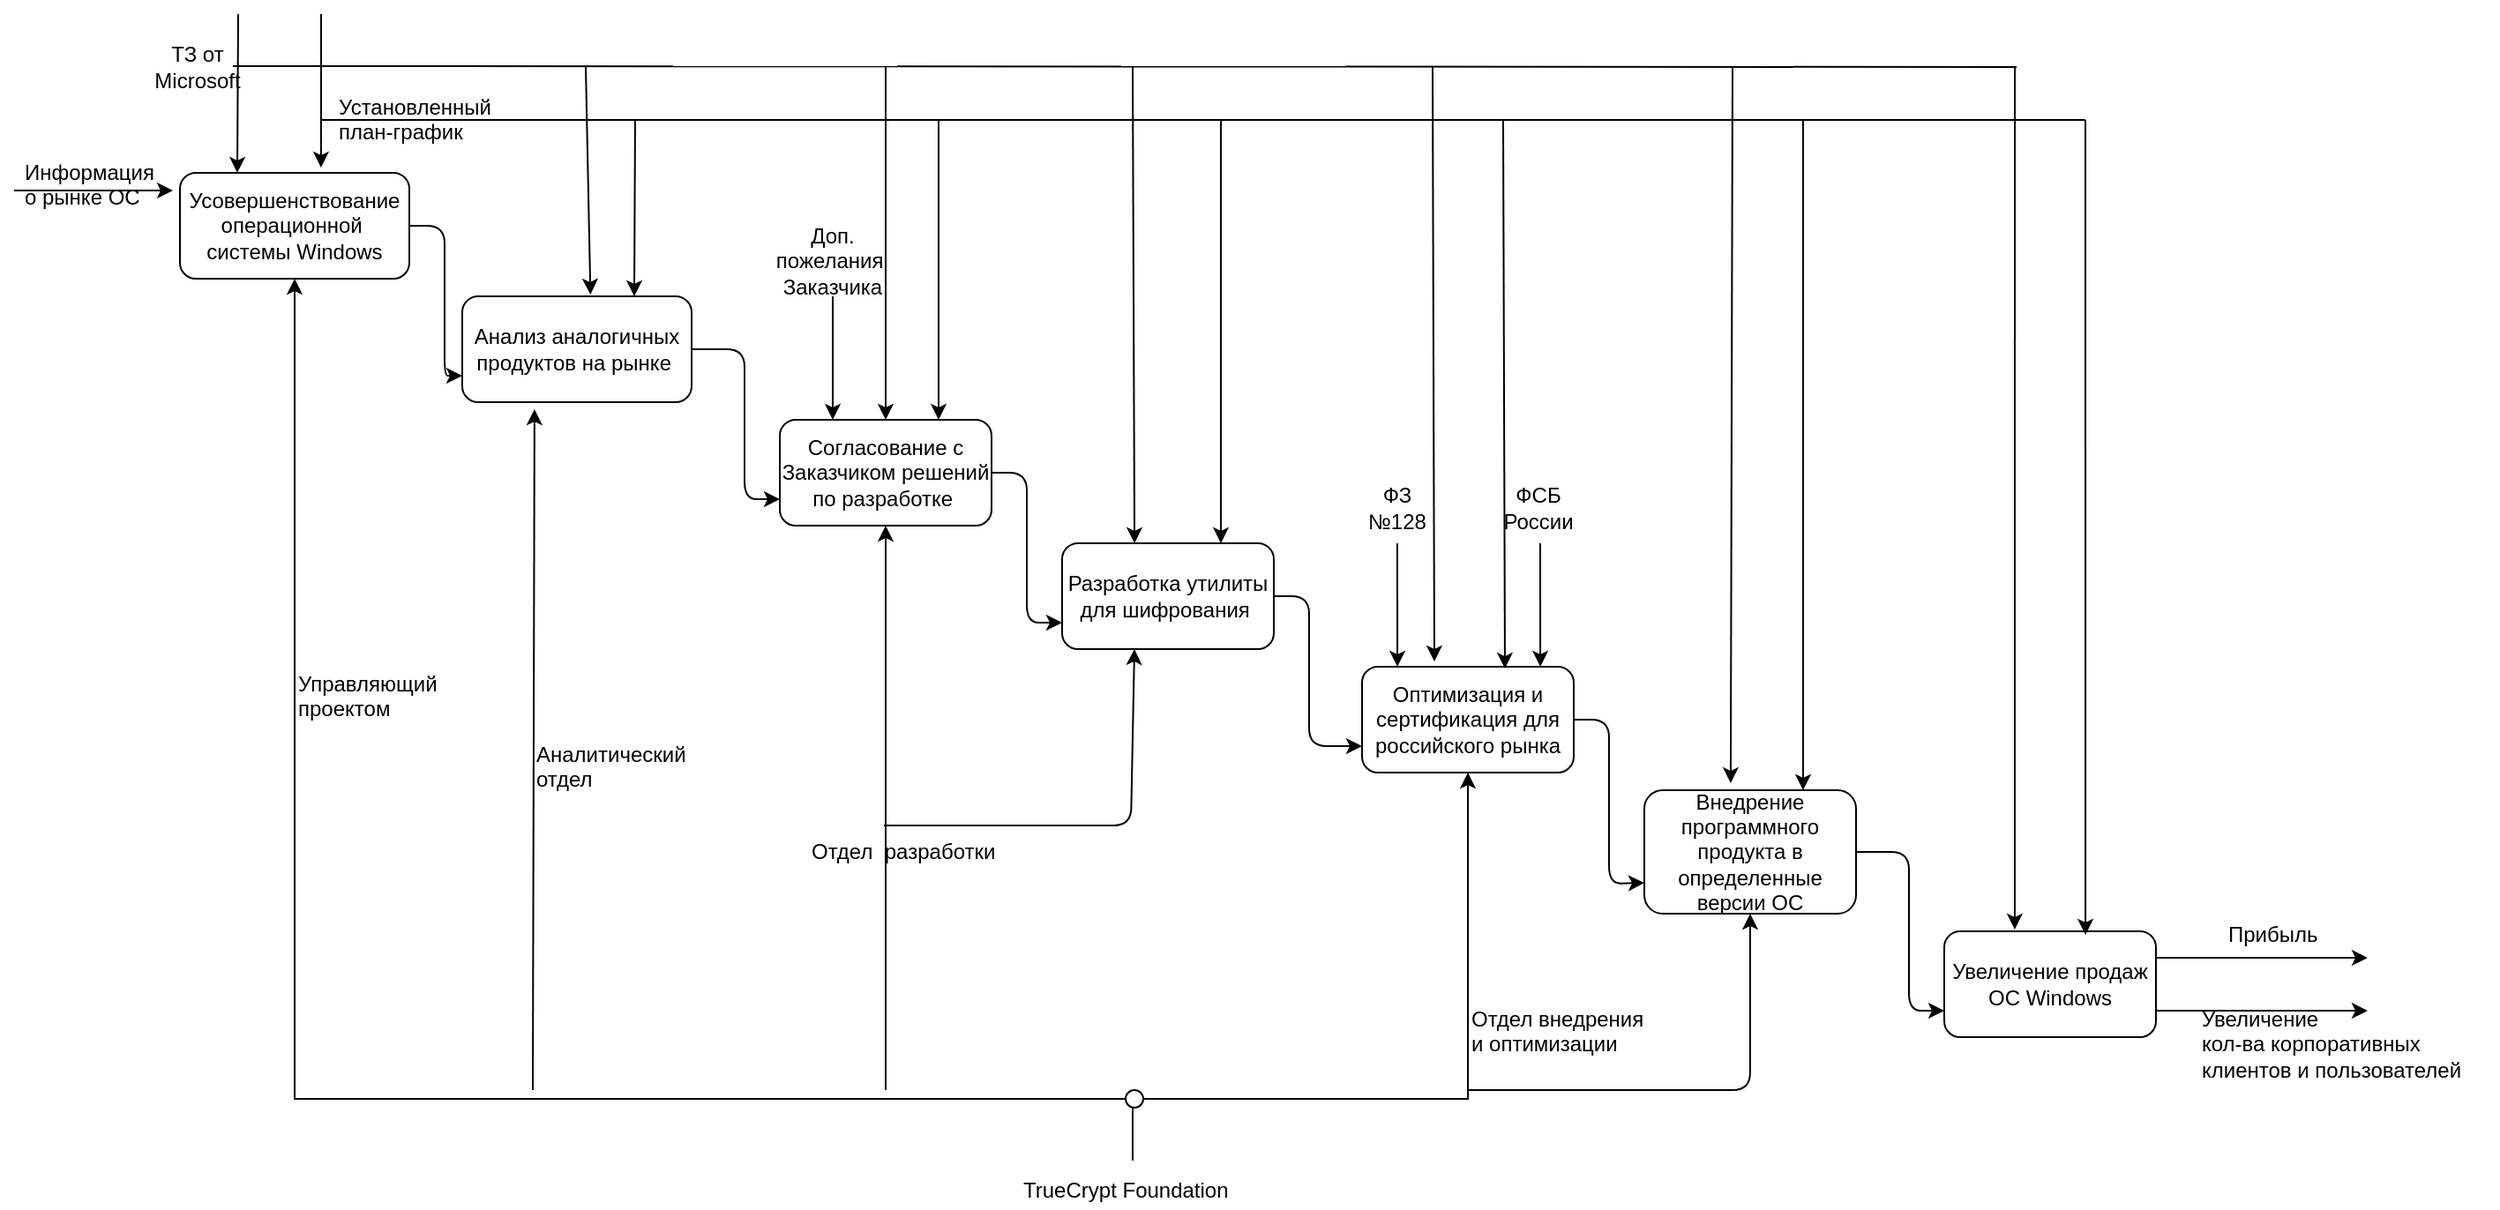 <mxfile version="12.1.2" type="github" pages="1"><diagram id="iFJ3UqBMv7c4GuACRxLd" name="Page-1"><mxGraphModel dx="1599" dy="1661" grid="1" gridSize="10" guides="1" tooltips="1" connect="1" arrows="1" fold="1" page="1" pageScale="1" pageWidth="827" pageHeight="1169" math="0" shadow="0"><root><mxCell id="0"/><mxCell id="1" parent="0"/><mxCell id="XXjNmAMj_q7WayJUJYUW-1" value="Усовершенствование&lt;br&gt;операционной&amp;nbsp;&lt;br&gt;системы Windows" style="rounded=1;whiteSpace=wrap;html=1;" parent="1" vertex="1"><mxGeometry x="80" y="70" width="130" height="60" as="geometry"/></mxCell><mxCell id="XXjNmAMj_q7WayJUJYUW-4" value="Анализ аналогичных продуктов на рынке&amp;nbsp;" style="rounded=1;whiteSpace=wrap;html=1;" parent="1" vertex="1"><mxGeometry x="240" y="140" width="130" height="60" as="geometry"/></mxCell><mxCell id="XXjNmAMj_q7WayJUJYUW-5" value="Согласование с Заказчиком решений по разработке&amp;nbsp;" style="rounded=1;whiteSpace=wrap;html=1;" parent="1" vertex="1"><mxGeometry x="420" y="210" width="120" height="60" as="geometry"/></mxCell><mxCell id="XXjNmAMj_q7WayJUJYUW-6" value="Разработка утилиты для шифрования&amp;nbsp;" style="rounded=1;whiteSpace=wrap;html=1;" parent="1" vertex="1"><mxGeometry x="580" y="280" width="120" height="60" as="geometry"/></mxCell><mxCell id="XXjNmAMj_q7WayJUJYUW-7" value="Оптимизация и сертификация для российского рынка" style="rounded=1;whiteSpace=wrap;html=1;" parent="1" vertex="1"><mxGeometry x="750" y="350" width="120" height="60" as="geometry"/></mxCell><mxCell id="XXjNmAMj_q7WayJUJYUW-8" value="Внедрение программного продукта в определенные версии ОС" style="rounded=1;whiteSpace=wrap;html=1;" parent="1" vertex="1"><mxGeometry x="910" y="420" width="120" height="70" as="geometry"/></mxCell><mxCell id="XXjNmAMj_q7WayJUJYUW-49" style="edgeStyle=orthogonalEdgeStyle;rounded=0;orthogonalLoop=1;jettySize=auto;html=1;exitX=1;exitY=0.25;exitDx=0;exitDy=0;" parent="1" source="XXjNmAMj_q7WayJUJYUW-9" edge="1"><mxGeometry relative="1" as="geometry"><mxPoint x="1320" y="515" as="targetPoint"/></mxGeometry></mxCell><mxCell id="XXjNmAMj_q7WayJUJYUW-51" style="edgeStyle=orthogonalEdgeStyle;rounded=0;orthogonalLoop=1;jettySize=auto;html=1;exitX=1;exitY=0.75;exitDx=0;exitDy=0;" parent="1" source="XXjNmAMj_q7WayJUJYUW-9" edge="1"><mxGeometry relative="1" as="geometry"><mxPoint x="1320" y="545" as="targetPoint"/></mxGeometry></mxCell><mxCell id="XXjNmAMj_q7WayJUJYUW-9" value="Увеличение продаж ОС Windows" style="rounded=1;whiteSpace=wrap;html=1;" parent="1" vertex="1"><mxGeometry x="1080" y="500" width="120" height="60" as="geometry"/></mxCell><mxCell id="XXjNmAMj_q7WayJUJYUW-15" value="" style="endArrow=classic;html=1;entryX=0.25;entryY=0;entryDx=0;entryDy=0;" parent="1" target="XXjNmAMj_q7WayJUJYUW-1" edge="1"><mxGeometry width="50" height="50" relative="1" as="geometry"><mxPoint x="113" y="-20" as="sourcePoint"/><mxPoint x="170" as="targetPoint"/></mxGeometry></mxCell><mxCell id="XXjNmAMj_q7WayJUJYUW-18" value="ТЗ от&lt;br&gt;Microsoft" style="text;html=1;strokeColor=none;fillColor=none;align=center;verticalAlign=middle;whiteSpace=wrap;rounded=0;" parent="1" vertex="1"><mxGeometry x="70" width="40" height="20" as="geometry"/></mxCell><mxCell id="XXjNmAMj_q7WayJUJYUW-20" value="" style="endArrow=classic;html=1;entryX=0.615;entryY=-0.05;entryDx=0;entryDy=0;entryPerimeter=0;" parent="1" target="XXjNmAMj_q7WayJUJYUW-1" edge="1"><mxGeometry width="50" height="50" relative="1" as="geometry"><mxPoint x="160" y="-20" as="sourcePoint"/><mxPoint x="200" y="-20" as="targetPoint"/><Array as="points"><mxPoint x="160" y="20"/><mxPoint x="160" y="40"/></Array></mxGeometry></mxCell><mxCell id="XXjNmAMj_q7WayJUJYUW-22" value="" style="endArrow=none;html=1;" parent="1" edge="1"><mxGeometry width="50" height="50" relative="1" as="geometry"><mxPoint x="160" y="40" as="sourcePoint"/><mxPoint x="1160" y="40" as="targetPoint"/></mxGeometry></mxCell><mxCell id="XXjNmAMj_q7WayJUJYUW-23" value="" style="endArrow=classic;html=1;entryX=0.75;entryY=0;entryDx=0;entryDy=0;" parent="1" target="XXjNmAMj_q7WayJUJYUW-8" edge="1"><mxGeometry width="50" height="50" relative="1" as="geometry"><mxPoint x="1000" y="40" as="sourcePoint"/><mxPoint x="1050" y="110" as="targetPoint"/></mxGeometry></mxCell><mxCell id="XXjNmAMj_q7WayJUJYUW-24" value="" style="endArrow=classic;html=1;entryX=0.675;entryY=0.017;entryDx=0;entryDy=0;entryPerimeter=0;" parent="1" target="XXjNmAMj_q7WayJUJYUW-7" edge="1"><mxGeometry width="50" height="50" relative="1" as="geometry"><mxPoint x="830" y="40" as="sourcePoint"/><mxPoint x="940" y="110" as="targetPoint"/></mxGeometry></mxCell><mxCell id="XXjNmAMj_q7WayJUJYUW-25" value="" style="endArrow=classic;html=1;entryX=0.75;entryY=0;entryDx=0;entryDy=0;" parent="1" target="XXjNmAMj_q7WayJUJYUW-6" edge="1"><mxGeometry width="50" height="50" relative="1" as="geometry"><mxPoint x="670" y="40" as="sourcePoint"/><mxPoint x="690" y="140" as="targetPoint"/></mxGeometry></mxCell><mxCell id="XXjNmAMj_q7WayJUJYUW-26" value="" style="endArrow=classic;html=1;entryX=0.75;entryY=0;entryDx=0;entryDy=0;" parent="1" target="XXjNmAMj_q7WayJUJYUW-5" edge="1"><mxGeometry width="50" height="50" relative="1" as="geometry"><mxPoint x="510" y="40" as="sourcePoint"/><mxPoint x="570" y="70" as="targetPoint"/></mxGeometry></mxCell><mxCell id="XXjNmAMj_q7WayJUJYUW-27" value="" style="endArrow=classic;html=1;entryX=0.667;entryY=0.033;entryDx=0;entryDy=0;entryPerimeter=0;" parent="1" target="XXjNmAMj_q7WayJUJYUW-9" edge="1"><mxGeometry width="50" height="50" relative="1" as="geometry"><mxPoint x="1160" y="40" as="sourcePoint"/><mxPoint x="1230" y="170" as="targetPoint"/></mxGeometry></mxCell><mxCell id="XXjNmAMj_q7WayJUJYUW-28" value="" style="endArrow=classic;html=1;entryX=0.75;entryY=0;entryDx=0;entryDy=0;" parent="1" target="XXjNmAMj_q7WayJUJYUW-4" edge="1"><mxGeometry width="50" height="50" relative="1" as="geometry"><mxPoint x="338" y="40" as="sourcePoint"/><mxPoint x="450" y="100" as="targetPoint"/></mxGeometry></mxCell><mxCell id="XXjNmAMj_q7WayJUJYUW-30" value="" style="endArrow=none;html=1;" parent="1" edge="1"><mxGeometry width="50" height="50" relative="1" as="geometry"><mxPoint x="110" y="9.5" as="sourcePoint"/><mxPoint x="1121" y="10" as="targetPoint"/></mxGeometry></mxCell><mxCell id="XXjNmAMj_q7WayJUJYUW-31" value="" style="endArrow=classic;html=1;entryX=0.333;entryY=-0.017;entryDx=0;entryDy=0;entryPerimeter=0;" parent="1" target="XXjNmAMj_q7WayJUJYUW-9" edge="1"><mxGeometry width="50" height="50" relative="1" as="geometry"><mxPoint x="1120" y="10" as="sourcePoint"/><mxPoint x="1130" y="70" as="targetPoint"/></mxGeometry></mxCell><mxCell id="XXjNmAMj_q7WayJUJYUW-32" value="" style="endArrow=classic;html=1;entryX=0.408;entryY=-0.057;entryDx=0;entryDy=0;entryPerimeter=0;" parent="1" target="XXjNmAMj_q7WayJUJYUW-8" edge="1"><mxGeometry width="50" height="50" relative="1" as="geometry"><mxPoint x="960" y="10" as="sourcePoint"/><mxPoint x="960" y="120" as="targetPoint"/></mxGeometry></mxCell><mxCell id="XXjNmAMj_q7WayJUJYUW-33" value="" style="endArrow=classic;html=1;" parent="1" edge="1"><mxGeometry width="50" height="50" relative="1" as="geometry"><mxPoint x="790" y="10" as="sourcePoint"/><mxPoint x="791" y="347" as="targetPoint"/></mxGeometry></mxCell><mxCell id="XXjNmAMj_q7WayJUJYUW-34" value="" style="endArrow=classic;html=1;entryX=0.842;entryY=0;entryDx=0;entryDy=0;entryPerimeter=0;" parent="1" target="XXjNmAMj_q7WayJUJYUW-7" edge="1"><mxGeometry width="50" height="50" relative="1" as="geometry"><mxPoint x="851" y="280" as="sourcePoint"/><mxPoint x="900" y="280" as="targetPoint"/></mxGeometry></mxCell><mxCell id="XXjNmAMj_q7WayJUJYUW-35" value="" style="endArrow=classic;html=1;entryX=0.842;entryY=0;entryDx=0;entryDy=0;entryPerimeter=0;" parent="1" edge="1"><mxGeometry width="50" height="50" relative="1" as="geometry"><mxPoint x="770" y="280" as="sourcePoint"/><mxPoint x="770.04" y="350" as="targetPoint"/></mxGeometry></mxCell><mxCell id="XXjNmAMj_q7WayJUJYUW-36" value="ФЗ №128" style="text;html=1;strokeColor=none;fillColor=none;align=center;verticalAlign=middle;whiteSpace=wrap;rounded=0;" parent="1" vertex="1"><mxGeometry x="750" y="250" width="40" height="20" as="geometry"/></mxCell><mxCell id="XXjNmAMj_q7WayJUJYUW-37" value="ФСБ&lt;br&gt;России" style="text;html=1;strokeColor=none;fillColor=none;align=center;verticalAlign=middle;whiteSpace=wrap;rounded=0;direction=south;" parent="1" vertex="1"><mxGeometry x="840" y="240" width="20" height="40" as="geometry"/></mxCell><mxCell id="XXjNmAMj_q7WayJUJYUW-44" value="Доп. пожелания&amp;nbsp;&lt;br&gt;Заказчика" style="text;html=1;strokeColor=none;fillColor=none;align=center;verticalAlign=middle;whiteSpace=wrap;rounded=0;" parent="1" vertex="1"><mxGeometry x="430" y="110" width="40" height="20" as="geometry"/></mxCell><mxCell id="XXjNmAMj_q7WayJUJYUW-45" value="" style="endArrow=classic;html=1;entryX=0.342;entryY=0;entryDx=0;entryDy=0;entryPerimeter=0;" parent="1" target="XXjNmAMj_q7WayJUJYUW-6" edge="1"><mxGeometry width="50" height="50" relative="1" as="geometry"><mxPoint x="620" y="10" as="sourcePoint"/><mxPoint x="620" y="140" as="targetPoint"/></mxGeometry></mxCell><mxCell id="XXjNmAMj_q7WayJUJYUW-46" value="" style="endArrow=classic;html=1;entryX=0.5;entryY=0;entryDx=0;entryDy=0;" parent="1" target="XXjNmAMj_q7WayJUJYUW-5" edge="1"><mxGeometry width="50" height="50" relative="1" as="geometry"><mxPoint x="480" y="10" as="sourcePoint"/><mxPoint x="440" y="90" as="targetPoint"/></mxGeometry></mxCell><mxCell id="XXjNmAMj_q7WayJUJYUW-47" value="" style="endArrow=classic;html=1;entryX=0.25;entryY=0;entryDx=0;entryDy=0;" parent="1" target="XXjNmAMj_q7WayJUJYUW-5" edge="1"><mxGeometry width="50" height="50" relative="1" as="geometry"><mxPoint x="450" y="140" as="sourcePoint"/><mxPoint x="390" y="240" as="targetPoint"/></mxGeometry></mxCell><mxCell id="XXjNmAMj_q7WayJUJYUW-50" value="Прибыль" style="text;html=1;resizable=0;points=[];autosize=1;align=left;verticalAlign=top;spacingTop=-4;" parent="1" vertex="1"><mxGeometry x="1239" y="492" width="70" height="20" as="geometry"/></mxCell><mxCell id="XXjNmAMj_q7WayJUJYUW-52" value="Увеличение&amp;nbsp;&lt;br&gt;кол-ва корпоративных&lt;br&gt;клиентов и пользователей" style="text;html=1;resizable=0;points=[];autosize=1;align=left;verticalAlign=top;spacingTop=-4;" parent="1" vertex="1"><mxGeometry x="1224" y="540" width="170" height="40" as="geometry"/></mxCell><mxCell id="XXjNmAMj_q7WayJUJYUW-53" value="Установленный&lt;br&gt;план-график" style="text;html=1;resizable=0;points=[];autosize=1;align=left;verticalAlign=top;spacingTop=-4;" parent="1" vertex="1"><mxGeometry x="168" y="23" width="100" height="30" as="geometry"/></mxCell><mxCell id="XXjNmAMj_q7WayJUJYUW-54" value="" style="endArrow=classic;html=1;entryX=0.559;entryY=-0.017;entryDx=0;entryDy=0;entryPerimeter=0;" parent="1" target="XXjNmAMj_q7WayJUJYUW-4" edge="1"><mxGeometry width="50" height="50" relative="1" as="geometry"><mxPoint x="310" y="10" as="sourcePoint"/><mxPoint x="310" y="130" as="targetPoint"/></mxGeometry></mxCell><mxCell id="XXjNmAMj_q7WayJUJYUW-55" value="" style="endArrow=classic;html=1;entryX=0;entryY=0.25;entryDx=0;entryDy=0;" parent="1" edge="1"><mxGeometry width="50" height="50" relative="1" as="geometry"><mxPoint x="-14" y="80" as="sourcePoint"/><mxPoint x="76" y="80" as="targetPoint"/></mxGeometry></mxCell><mxCell id="XXjNmAMj_q7WayJUJYUW-57" value="Информация&lt;br&gt;о рынке ОС" style="text;html=1;resizable=0;points=[];autosize=1;align=left;verticalAlign=top;spacingTop=-4;" parent="1" vertex="1"><mxGeometry x="-10" y="60" width="90" height="30" as="geometry"/></mxCell><mxCell id="XXjNmAMj_q7WayJUJYUW-59" value="" style="endArrow=classic;html=1;exitX=1;exitY=0.5;exitDx=0;exitDy=0;entryX=0;entryY=0.75;entryDx=0;entryDy=0;" parent="1" source="XXjNmAMj_q7WayJUJYUW-1" target="XXjNmAMj_q7WayJUJYUW-4" edge="1"><mxGeometry width="50" height="50" relative="1" as="geometry"><mxPoint x="220" y="130" as="sourcePoint"/><mxPoint x="270" y="80" as="targetPoint"/><Array as="points"><mxPoint x="230" y="100"/><mxPoint x="230" y="185"/></Array></mxGeometry></mxCell><mxCell id="XXjNmAMj_q7WayJUJYUW-60" value="" style="endArrow=classic;html=1;exitX=1;exitY=0.5;exitDx=0;exitDy=0;entryX=0;entryY=0.75;entryDx=0;entryDy=0;" parent="1" source="XXjNmAMj_q7WayJUJYUW-4" target="XXjNmAMj_q7WayJUJYUW-5" edge="1"><mxGeometry width="50" height="50" relative="1" as="geometry"><mxPoint x="380" y="210" as="sourcePoint"/><mxPoint x="430" y="160" as="targetPoint"/><Array as="points"><mxPoint x="400" y="170"/><mxPoint x="400" y="255"/></Array></mxGeometry></mxCell><mxCell id="XXjNmAMj_q7WayJUJYUW-61" value="" style="endArrow=classic;html=1;exitX=1;exitY=0.5;exitDx=0;exitDy=0;entryX=0;entryY=0.75;entryDx=0;entryDy=0;" parent="1" source="XXjNmAMj_q7WayJUJYUW-5" target="XXjNmAMj_q7WayJUJYUW-6" edge="1"><mxGeometry width="50" height="50" relative="1" as="geometry"><mxPoint x="540" y="270" as="sourcePoint"/><mxPoint x="590" y="220" as="targetPoint"/><Array as="points"><mxPoint x="560" y="240"/><mxPoint x="560" y="325"/></Array></mxGeometry></mxCell><mxCell id="XXjNmAMj_q7WayJUJYUW-62" value="" style="endArrow=classic;html=1;exitX=1;exitY=0.5;exitDx=0;exitDy=0;entryX=0;entryY=0.75;entryDx=0;entryDy=0;" parent="1" source="XXjNmAMj_q7WayJUJYUW-6" target="XXjNmAMj_q7WayJUJYUW-7" edge="1"><mxGeometry width="50" height="50" relative="1" as="geometry"><mxPoint x="700" y="370" as="sourcePoint"/><mxPoint x="750" y="320" as="targetPoint"/><Array as="points"><mxPoint x="720" y="310"/><mxPoint x="720" y="395"/></Array></mxGeometry></mxCell><mxCell id="XXjNmAMj_q7WayJUJYUW-63" value="" style="endArrow=classic;html=1;exitX=1;exitY=0.5;exitDx=0;exitDy=0;entryX=0;entryY=0.75;entryDx=0;entryDy=0;" parent="1" source="XXjNmAMj_q7WayJUJYUW-7" target="XXjNmAMj_q7WayJUJYUW-8" edge="1"><mxGeometry width="50" height="50" relative="1" as="geometry"><mxPoint x="870" y="430" as="sourcePoint"/><mxPoint x="920" y="380" as="targetPoint"/><Array as="points"><mxPoint x="890" y="380"/><mxPoint x="890" y="473"/></Array></mxGeometry></mxCell><mxCell id="XXjNmAMj_q7WayJUJYUW-64" value="" style="endArrow=classic;html=1;exitX=1;exitY=0.5;exitDx=0;exitDy=0;entryX=0;entryY=0.75;entryDx=0;entryDy=0;" parent="1" source="XXjNmAMj_q7WayJUJYUW-8" target="XXjNmAMj_q7WayJUJYUW-9" edge="1"><mxGeometry width="50" height="50" relative="1" as="geometry"><mxPoint x="1030" y="510" as="sourcePoint"/><mxPoint x="1080" y="460" as="targetPoint"/><Array as="points"><mxPoint x="1060" y="455"/><mxPoint x="1060" y="545"/></Array></mxGeometry></mxCell><mxCell id="XXjNmAMj_q7WayJUJYUW-65" value="TrueCrypt Foundation" style="text;html=1;resizable=0;points=[];autosize=1;align=left;verticalAlign=top;spacingTop=-4;" parent="1" vertex="1"><mxGeometry x="556" y="637" width="130" height="20" as="geometry"/></mxCell><mxCell id="XXjNmAMj_q7WayJUJYUW-66" value="" style="endArrow=none;html=1;" parent="1" edge="1"><mxGeometry width="50" height="50" relative="1" as="geometry"><mxPoint x="620" y="630" as="sourcePoint"/><mxPoint x="620" y="600" as="targetPoint"/></mxGeometry></mxCell><mxCell id="XXjNmAMj_q7WayJUJYUW-69" value="" style="edgeStyle=orthogonalEdgeStyle;rounded=0;orthogonalLoop=1;jettySize=auto;html=1;entryX=0.5;entryY=1;entryDx=0;entryDy=0;" parent="1" source="XXjNmAMj_q7WayJUJYUW-67" target="XXjNmAMj_q7WayJUJYUW-7" edge="1"><mxGeometry relative="1" as="geometry"><mxPoint x="706" y="595" as="targetPoint"/></mxGeometry></mxCell><mxCell id="XXjNmAMj_q7WayJUJYUW-73" value="" style="edgeStyle=orthogonalEdgeStyle;rounded=0;orthogonalLoop=1;jettySize=auto;html=1;entryX=0.5;entryY=1;entryDx=0;entryDy=0;" parent="1" source="XXjNmAMj_q7WayJUJYUW-67" target="XXjNmAMj_q7WayJUJYUW-1" edge="1"><mxGeometry relative="1" as="geometry"><mxPoint x="536" y="595" as="targetPoint"/></mxGeometry></mxCell><mxCell id="XXjNmAMj_q7WayJUJYUW-67" value="" style="ellipse;whiteSpace=wrap;html=1;aspect=fixed;" parent="1" vertex="1"><mxGeometry x="616" y="590" width="10" height="10" as="geometry"/></mxCell><mxCell id="XXjNmAMj_q7WayJUJYUW-76" value="" style="endArrow=classic;html=1;entryX=0.315;entryY=1.067;entryDx=0;entryDy=0;entryPerimeter=0;" parent="1" target="XXjNmAMj_q7WayJUJYUW-4" edge="1"><mxGeometry width="50" height="50" relative="1" as="geometry"><mxPoint x="280" y="590" as="sourcePoint"/><mxPoint x="310" y="520" as="targetPoint"/></mxGeometry></mxCell><mxCell id="XXjNmAMj_q7WayJUJYUW-79" value="" style="endArrow=classic;html=1;entryX=0.5;entryY=1;entryDx=0;entryDy=0;" parent="1" target="XXjNmAMj_q7WayJUJYUW-5" edge="1"><mxGeometry width="50" height="50" relative="1" as="geometry"><mxPoint x="480" y="590" as="sourcePoint"/><mxPoint x="510" y="530" as="targetPoint"/></mxGeometry></mxCell><mxCell id="XXjNmAMj_q7WayJUJYUW-80" value="" style="endArrow=classic;html=1;entryX=0.35;entryY=1;entryDx=0;entryDy=0;entryPerimeter=0;" parent="1" edge="1"><mxGeometry width="50" height="50" relative="1" as="geometry"><mxPoint x="479" y="440" as="sourcePoint"/><mxPoint x="621" y="340" as="targetPoint"/><Array as="points"><mxPoint x="619" y="440"/></Array></mxGeometry></mxCell><mxCell id="XXjNmAMj_q7WayJUJYUW-82" value="Отдел &amp;nbsp;разработки" style="text;html=1;resizable=0;points=[];autosize=1;align=left;verticalAlign=top;spacingTop=-4;" parent="1" vertex="1"><mxGeometry x="436" y="445" width="120" height="20" as="geometry"/></mxCell><mxCell id="XXjNmAMj_q7WayJUJYUW-85" value="Аналитический&amp;nbsp;&lt;br&gt;отдел" style="text;html=1;resizable=0;points=[];autosize=1;align=left;verticalAlign=top;spacingTop=-4;" parent="1" vertex="1"><mxGeometry x="280" y="390" width="110" height="30" as="geometry"/></mxCell><mxCell id="XXjNmAMj_q7WayJUJYUW-86" value="Управляющий&amp;nbsp;&lt;br&gt;проектом" style="text;html=1;resizable=0;points=[];autosize=1;align=left;verticalAlign=top;spacingTop=-4;" parent="1" vertex="1"><mxGeometry x="145" y="350" width="100" height="30" as="geometry"/></mxCell><mxCell id="XXjNmAMj_q7WayJUJYUW-87" value="Отдел внедрения&amp;nbsp;&lt;br&gt;и&amp;nbsp;оптимизации" style="text;html=1;resizable=0;points=[];autosize=1;align=left;verticalAlign=top;spacingTop=-4;" parent="1" vertex="1"><mxGeometry x="810" y="540" width="120" height="30" as="geometry"/></mxCell><mxCell id="XXjNmAMj_q7WayJUJYUW-88" value="" style="endArrow=classic;html=1;entryX=0.5;entryY=1;entryDx=0;entryDy=0;" parent="1" target="XXjNmAMj_q7WayJUJYUW-8" edge="1"><mxGeometry width="50" height="50" relative="1" as="geometry"><mxPoint x="810" y="590" as="sourcePoint"/><mxPoint x="960" y="550" as="targetPoint"/><Array as="points"><mxPoint x="970" y="590"/></Array></mxGeometry></mxCell></root></mxGraphModel></diagram></mxfile>